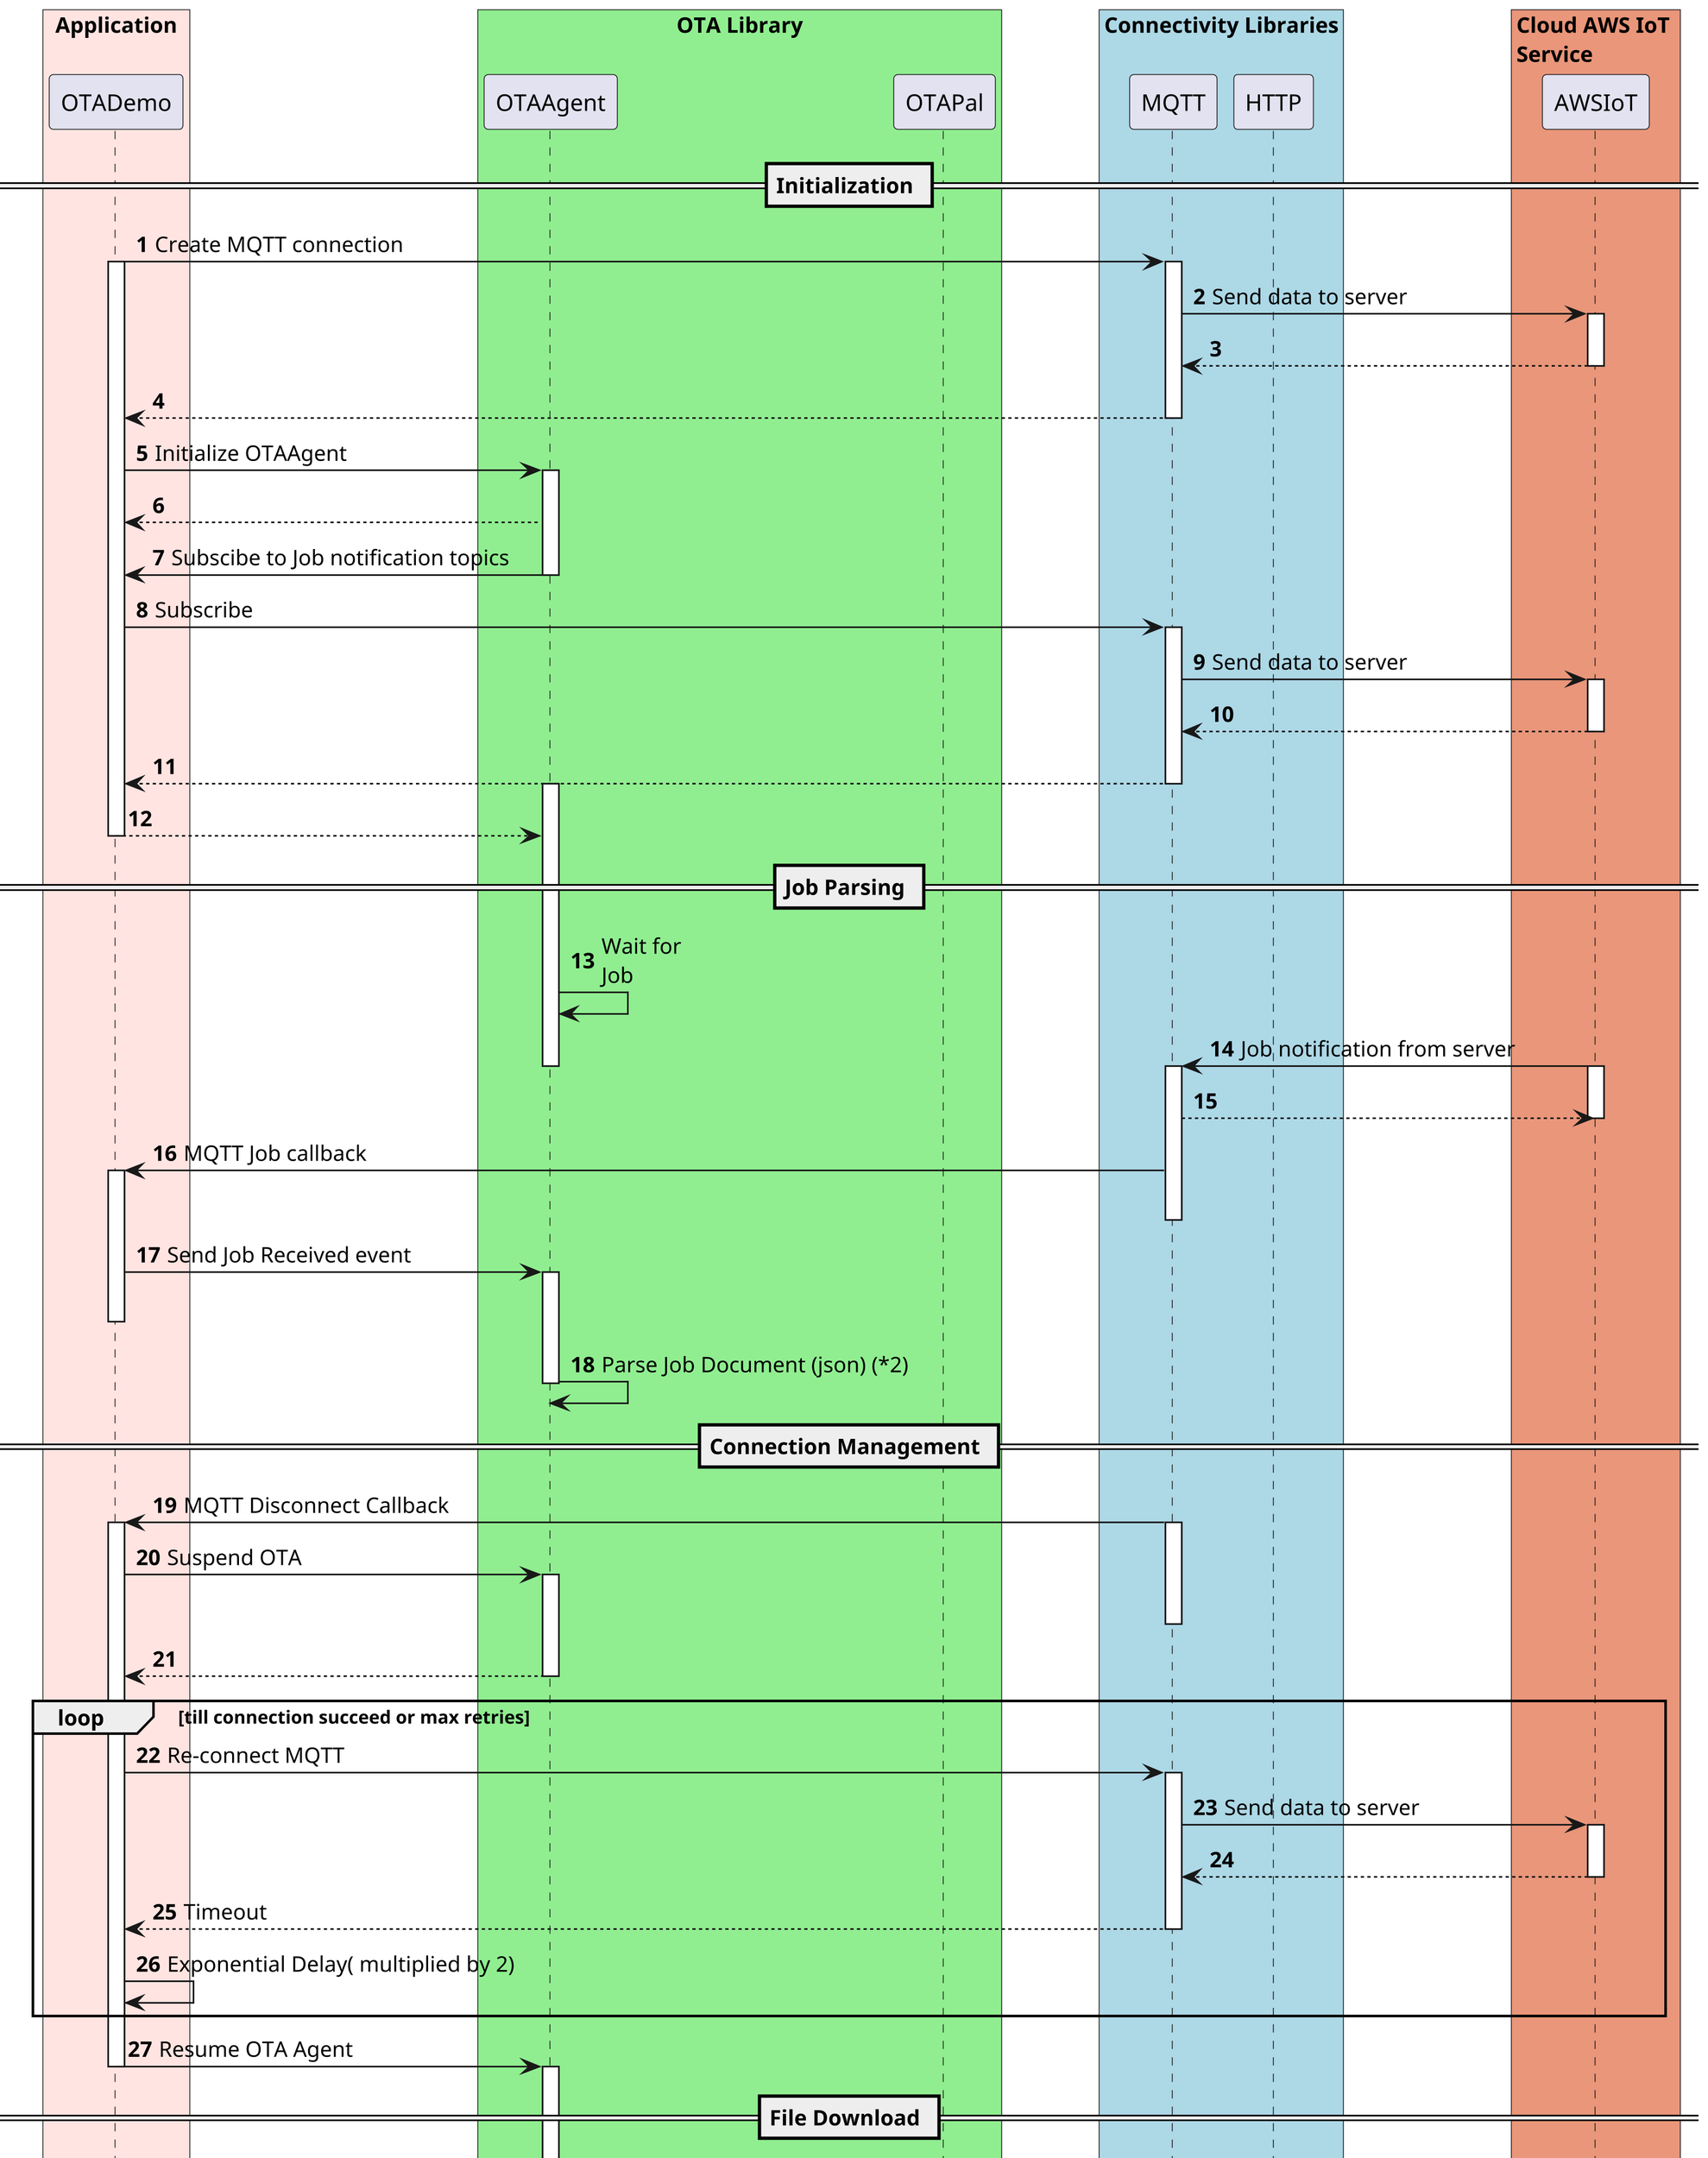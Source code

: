 @startuml
skinparam dpi 300
skinparam classFontSize 8
skinparam classFontName Helvetica
autonumber

box "Application" #Mistyrose
participant OTADemo
end box
box "OTA Library" #LightGreen
participant OTAAgent
participant OTAPal
end box
box "Connectivity Libraries" #LightBlue
participant MQTT
participant HTTP
end box
box "Cloud AWS IoT \nService" #Darksalmon
participant AWSIoT

== Initialization ==
OTADemo -> MQTT : Create MQTT connection
activate OTADemo
activate MQTT
MQTT -> AWSIoT : Send data to server
activate AWSIoT
MQTT <-- AWSIoT
deactivate AWSIoT
OTADemo <-- MQTT
deactivate MQTT

OTADemo -> OTAAgent :Initialize OTAAgent
activate OTAAgent
OTADemo <-- OTAAgent

OTAAgent -> OTADemo : Subscibe to Job notification topics
deactivate OTAAgent
OTADemo -> MQTT : Subscribe
activate MQTT
MQTT -> AWSIoT : Send data to server
activate AWSIoT
MQTT <-- AWSIoT
deactivate AWSIoT
OTADemo <-- MQTT
deactivate
activate OTAAgent
OTADemo --> OTAAgent
deactivate OTADemo

== Job Parsing ==
OTAAgent -> OTAAgent : Wait for \nJob
MQTT <- AWSIoT : Job notification from server
deactivate OTAAgent
activate AWSIoT
activate MQTT
MQTT --> AWSIoT
deactivate AWSIoT

MQTT -> OTADemo : MQTT Job callback
activate OTADemo
deactivate MQTT
OTADemo -> OTAAgent : Send Job Received event
activate OTAAgent
deactivate OTADemo
OTAAgent -> OTAAgent : Parse Job Document (json) (*2)
deactivate OTAAgent
== Connection Management ==

MQTT -> OTADemo : MQTT Disconnect Callback

activate MQTT

activate OTADemo
OTADemo -> OTAAgent : Suspend OTA
activate OTAAgent
deactivate MQTT
OTAAgent --> OTADemo
deactivate OTAAgent

loop till connection succeed or max retries

OTADemo -> MQTT : Re-connect MQTT
activate MQTT
MQTT -> AWSIoT : Send data to server
activate AWSIoT
MQTT <-- AWSIoT
deactivate AWSIoT
OTADemo <-- MQTT : Timeout
deactivate MQTT

OTADemo -> OTADemo : Exponential Delay( multiplied by 2)
deactivate MQTT
end
OTADemo -> OTAAgent : Resume OTA Agent
deactivate OTADemo
activate OTAAgent

== File Download ==

OTAAgent -> OTAPal : Create File for download
activate OTAPal
OTAAgent <-- OTAPal
deactivate OTAPal
loop Till file download is complete
OTAAgent -> OTADemo : Request File blocks
deactivate OTAAgent
activate OTADemo
activate HTTP
OTADemo -> HTTP : GET Request
HTTP -> AWSIoT : Send data to server
deactivate OTADemo
activate AWSIoT
HTTP <- AWSIoT :  Packet containing\nfile blocks
deactivate AWSIoT
activate OTADemo
HTTP -> OTADemo : HTTP Response
deactivate HTTP
OTADemo -> OTAAgent : Process file block
deactivate MQTT
deactivate OTADemo
activate OTAAgent

OTAAgent -> OTAAgent : Decode File Blocks (cbor) (*4)
OTAAgent -> OTAPal : Write File Blocks
activate OTAPal

alt If last file block
OTAPal -> OTAPal : Verify cypto\nsignature
end
OTAAgent <-- OTAPal
deactivate OTAPal


alt Every 64(default) file blocks received
activate OTADemo
OTAAgent -> OTADemo : Update Job
deactivate OTAAgent
OTADemo -> MQTT : Publish

activate MQTT
MQTT -> AWSIoT : Send data to server
activate AWSIoT
MQTT <-- AWSIoT
deactivate AWSIoT
MQTT --> OTADemo
deactivate MQTT
deactivate OTADemo
end
end
activate OTAAgent
== Activating Image ==

OTAAgent -> OTAPal : Set boot flags
activate OTAPal
OTAAgent <-- OTAPal
deactivate OTAPal
deactivate OTAAgent
activate OTADemo
activate MQTT
OTAAgent -> OTADemo : Update Job status
OTADemo -> MQTT : Publish

MQTT -> AWSIoT : Send data to server
activate AWSIoT
MQTT <-- AWSIoT
deactivate AWSIoT
MQTT --> OTADemo
deactivate MQTT

OTAAgent -> OTADemo : Callback for activation
activate OTADemo
OTADemo --> OTAAgent
deactivate OTADemo

OTAAgent -> OTAPal : Activate Image
deactivate OTAAgent
activate OTAPal
OTAPal -> OTAPal :Reset
deactivate OTAPal
deactivate OTAAgent

@enduml